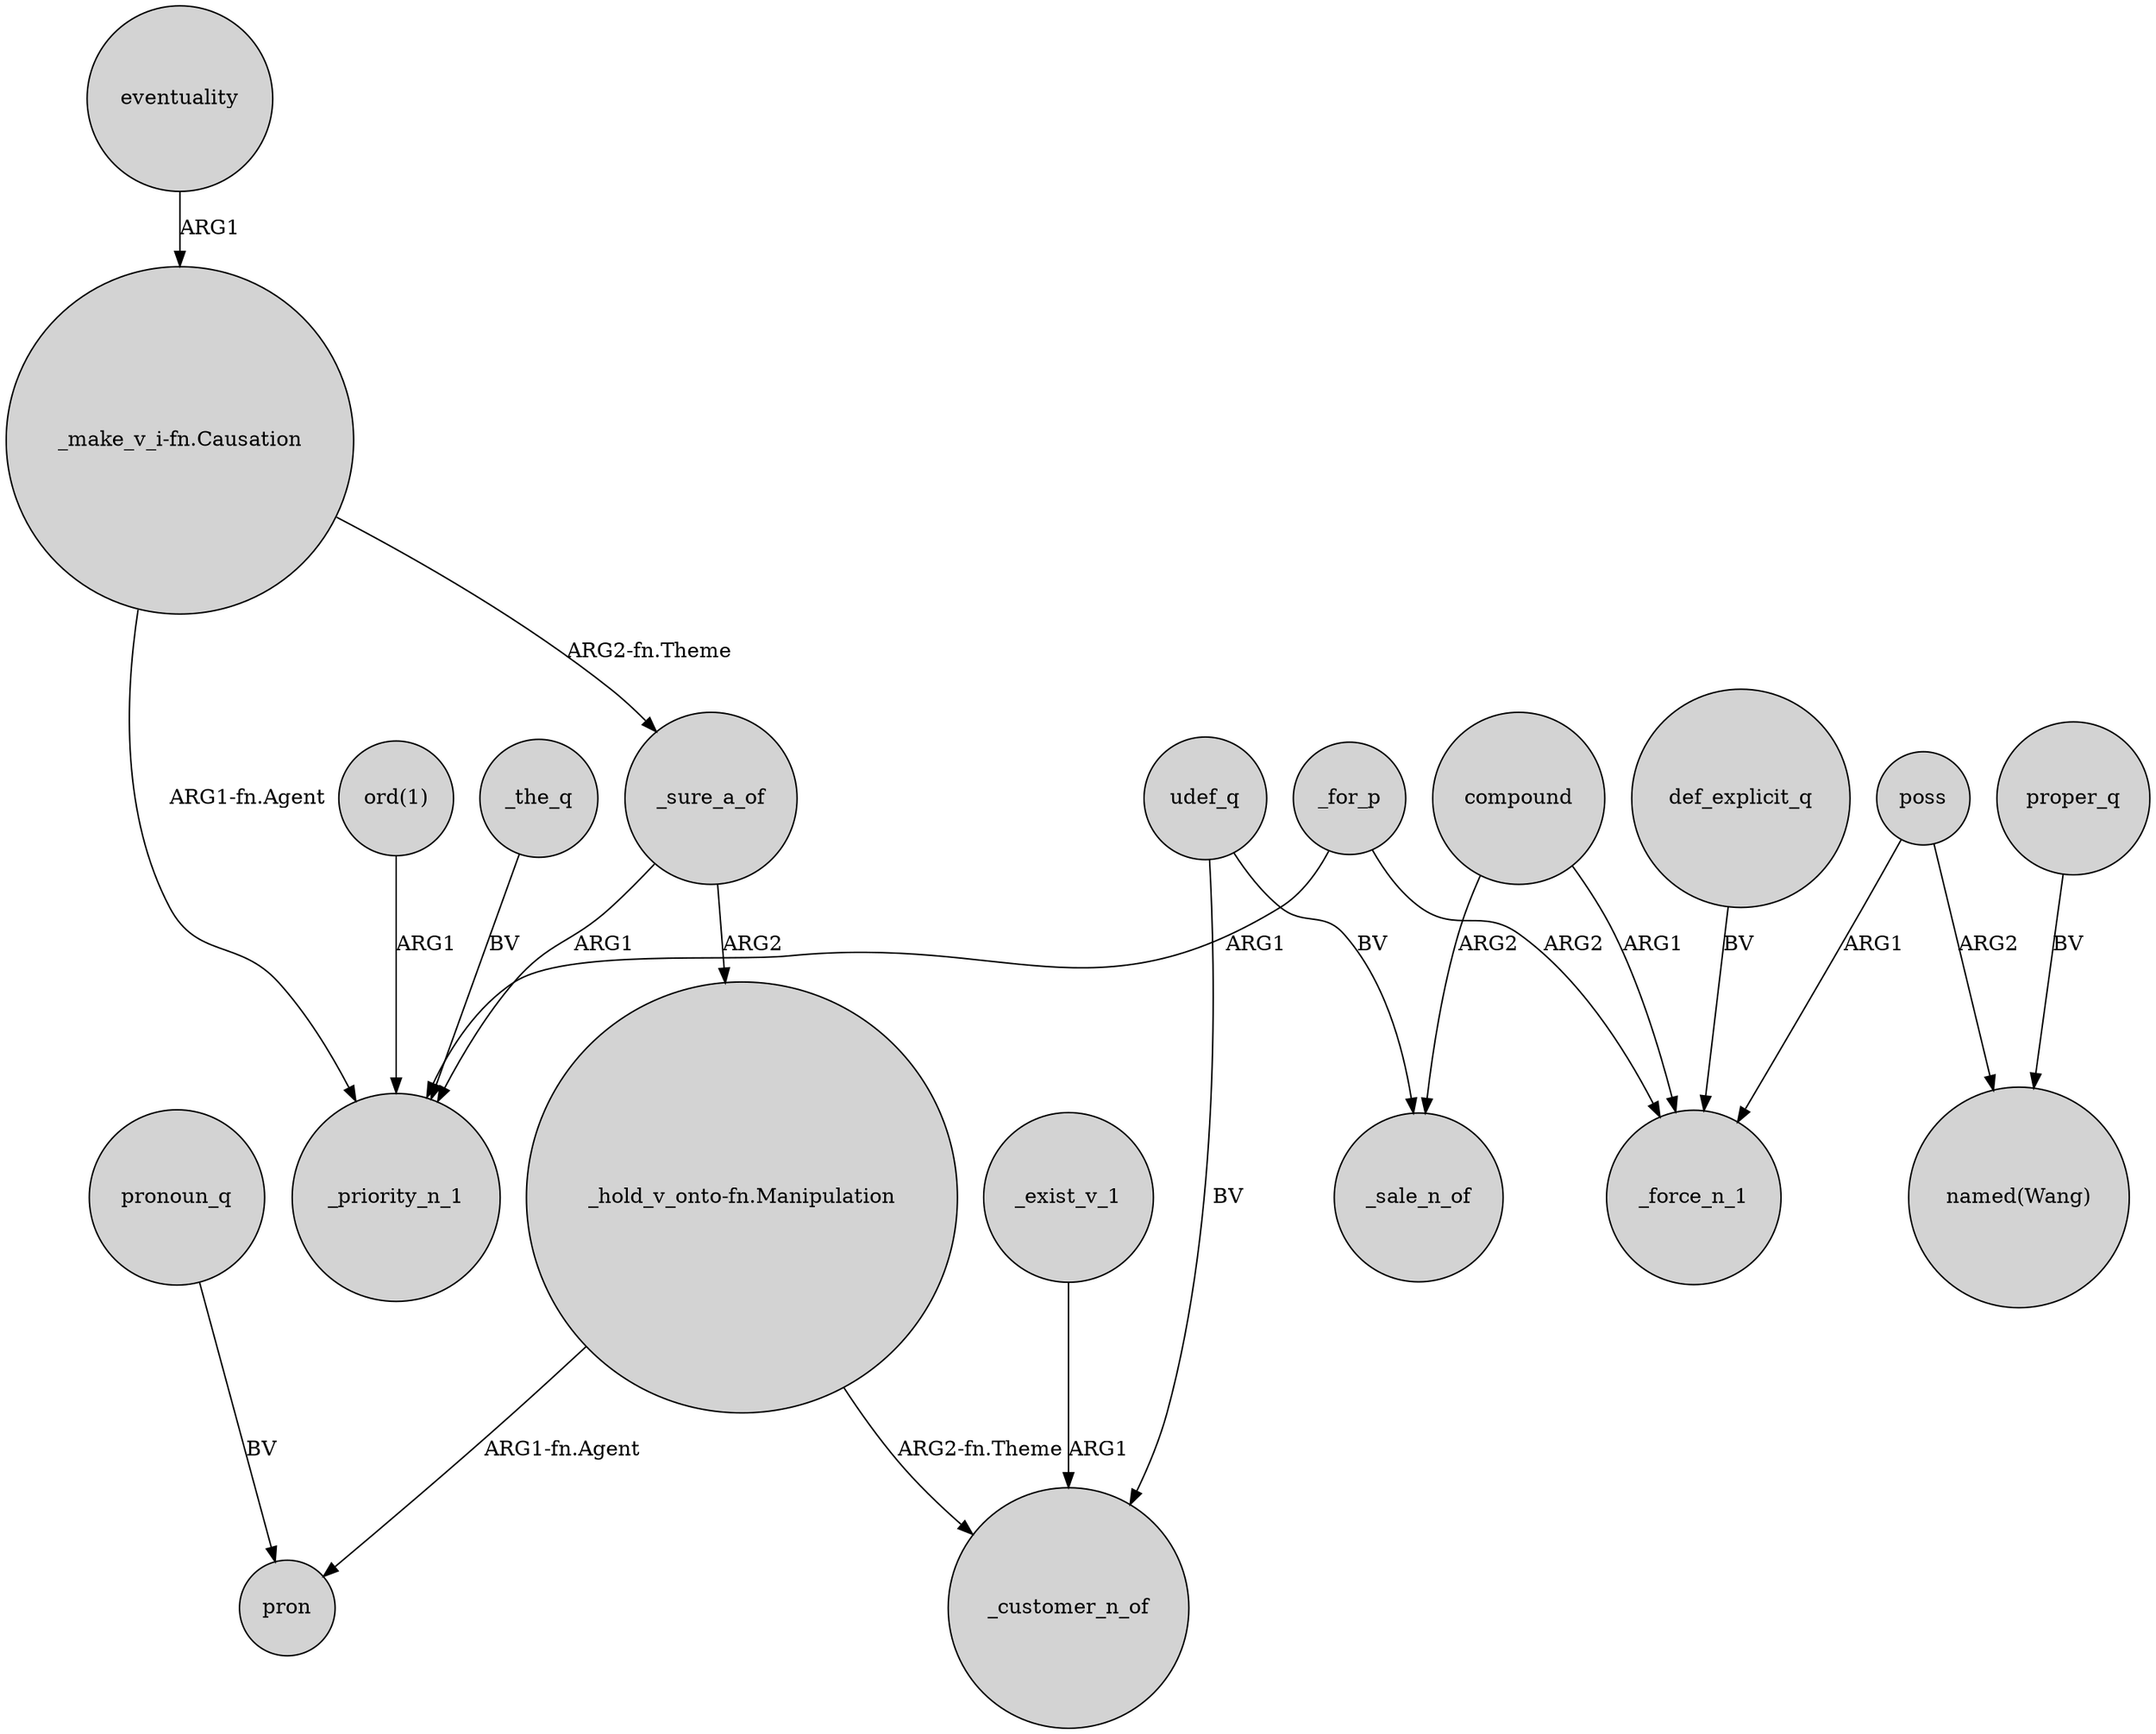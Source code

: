 digraph {
	node [shape=circle style=filled]
	_for_p -> _priority_n_1 [label=ARG1]
	"_make_v_i-fn.Causation" -> _sure_a_of [label="ARG2-fn.Theme"]
	poss -> _force_n_1 [label=ARG1]
	"_make_v_i-fn.Causation" -> _priority_n_1 [label="ARG1-fn.Agent"]
	_sure_a_of -> "_hold_v_onto-fn.Manipulation" [label=ARG2]
	compound -> _force_n_1 [label=ARG1]
	poss -> "named(Wang)" [label=ARG2]
	proper_q -> "named(Wang)" [label=BV]
	"ord(1)" -> _priority_n_1 [label=ARG1]
	_sure_a_of -> _priority_n_1 [label=ARG1]
	pronoun_q -> pron [label=BV]
	_the_q -> _priority_n_1 [label=BV]
	compound -> _sale_n_of [label=ARG2]
	_for_p -> _force_n_1 [label=ARG2]
	"_hold_v_onto-fn.Manipulation" -> _customer_n_of [label="ARG2-fn.Theme"]
	udef_q -> _customer_n_of [label=BV]
	eventuality -> "_make_v_i-fn.Causation" [label=ARG1]
	def_explicit_q -> _force_n_1 [label=BV]
	"_hold_v_onto-fn.Manipulation" -> pron [label="ARG1-fn.Agent"]
	udef_q -> _sale_n_of [label=BV]
	_exist_v_1 -> _customer_n_of [label=ARG1]
}
